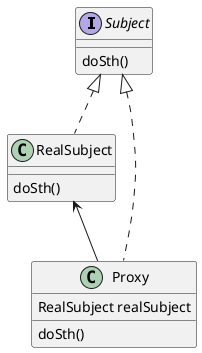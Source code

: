 @startuml
interface Subject{
doSth()
}
class RealSubject{
doSth()
}
class Proxy{
RealSubject realSubject
doSth()
}

Subject <|.. Proxy
Subject <|.. RealSubject
RealSubject <-- Proxy
@enduml